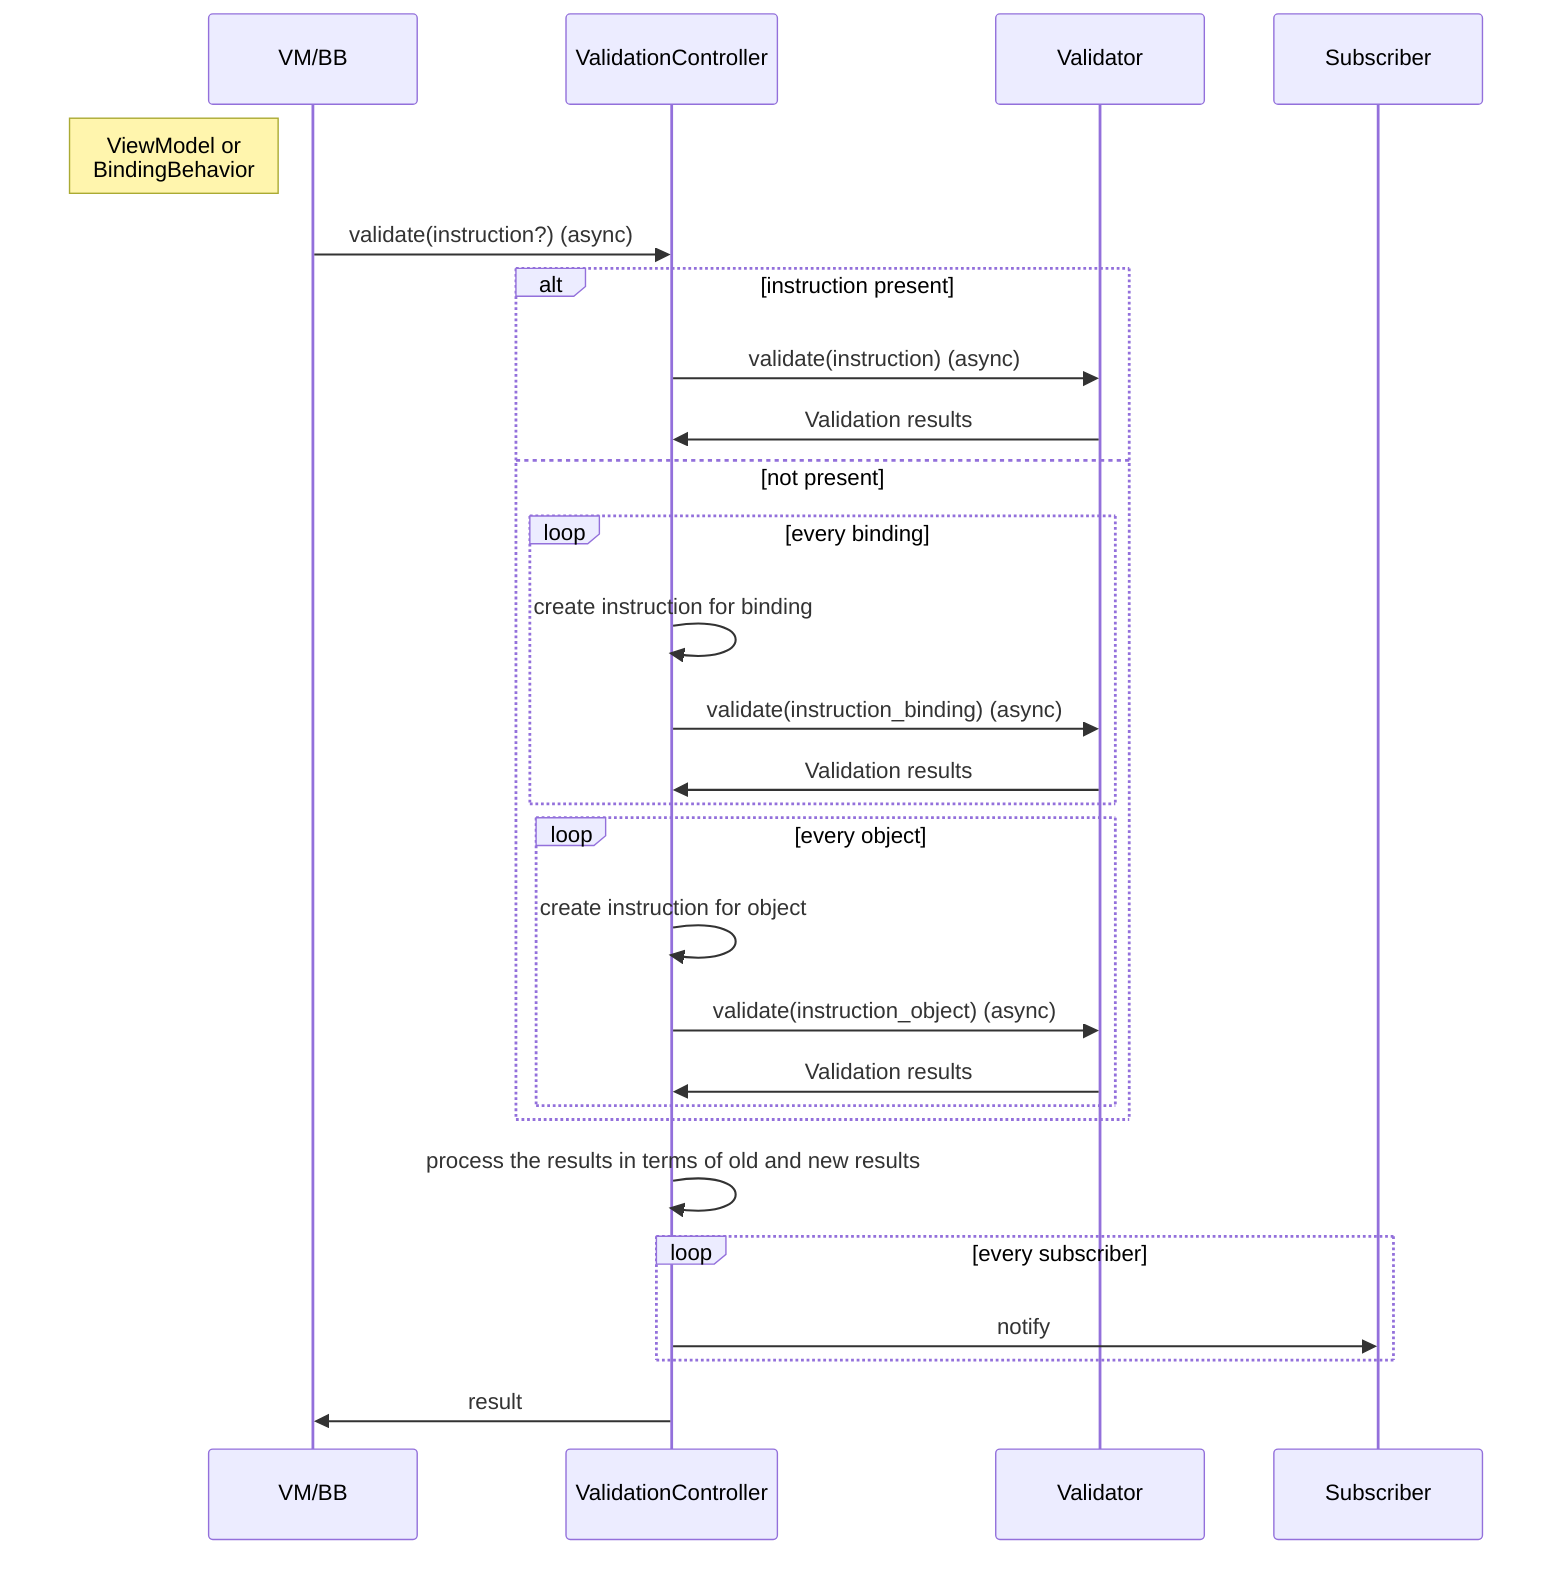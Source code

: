 sequenceDiagram
  participant VM/BB
  participant VC as ValidationController
  participant V as Validator
  note left of VM/BB: ViewModel or<br/>BindingBehavior

  VM/BB->>VC: validate(instruction?) (async)
  alt instruction present
    VC->>V: validate(instruction) (async)
    V->>VC: Validation results
  else not present
    loop every binding
      VC->>VC: create instruction for binding
      VC->>V: validate(instruction_binding) (async)
    V->>VC: Validation results
    end
    loop every object
      VC->>VC: create instruction for object
      VC->>V: validate(instruction_object) (async)
    V->>VC: Validation results
    end
  end
  VC->>VC: process the results in terms of old and new results
  loop every subscriber
    VC->>Subscriber: notify
  end
  VC->>VM/BB: result